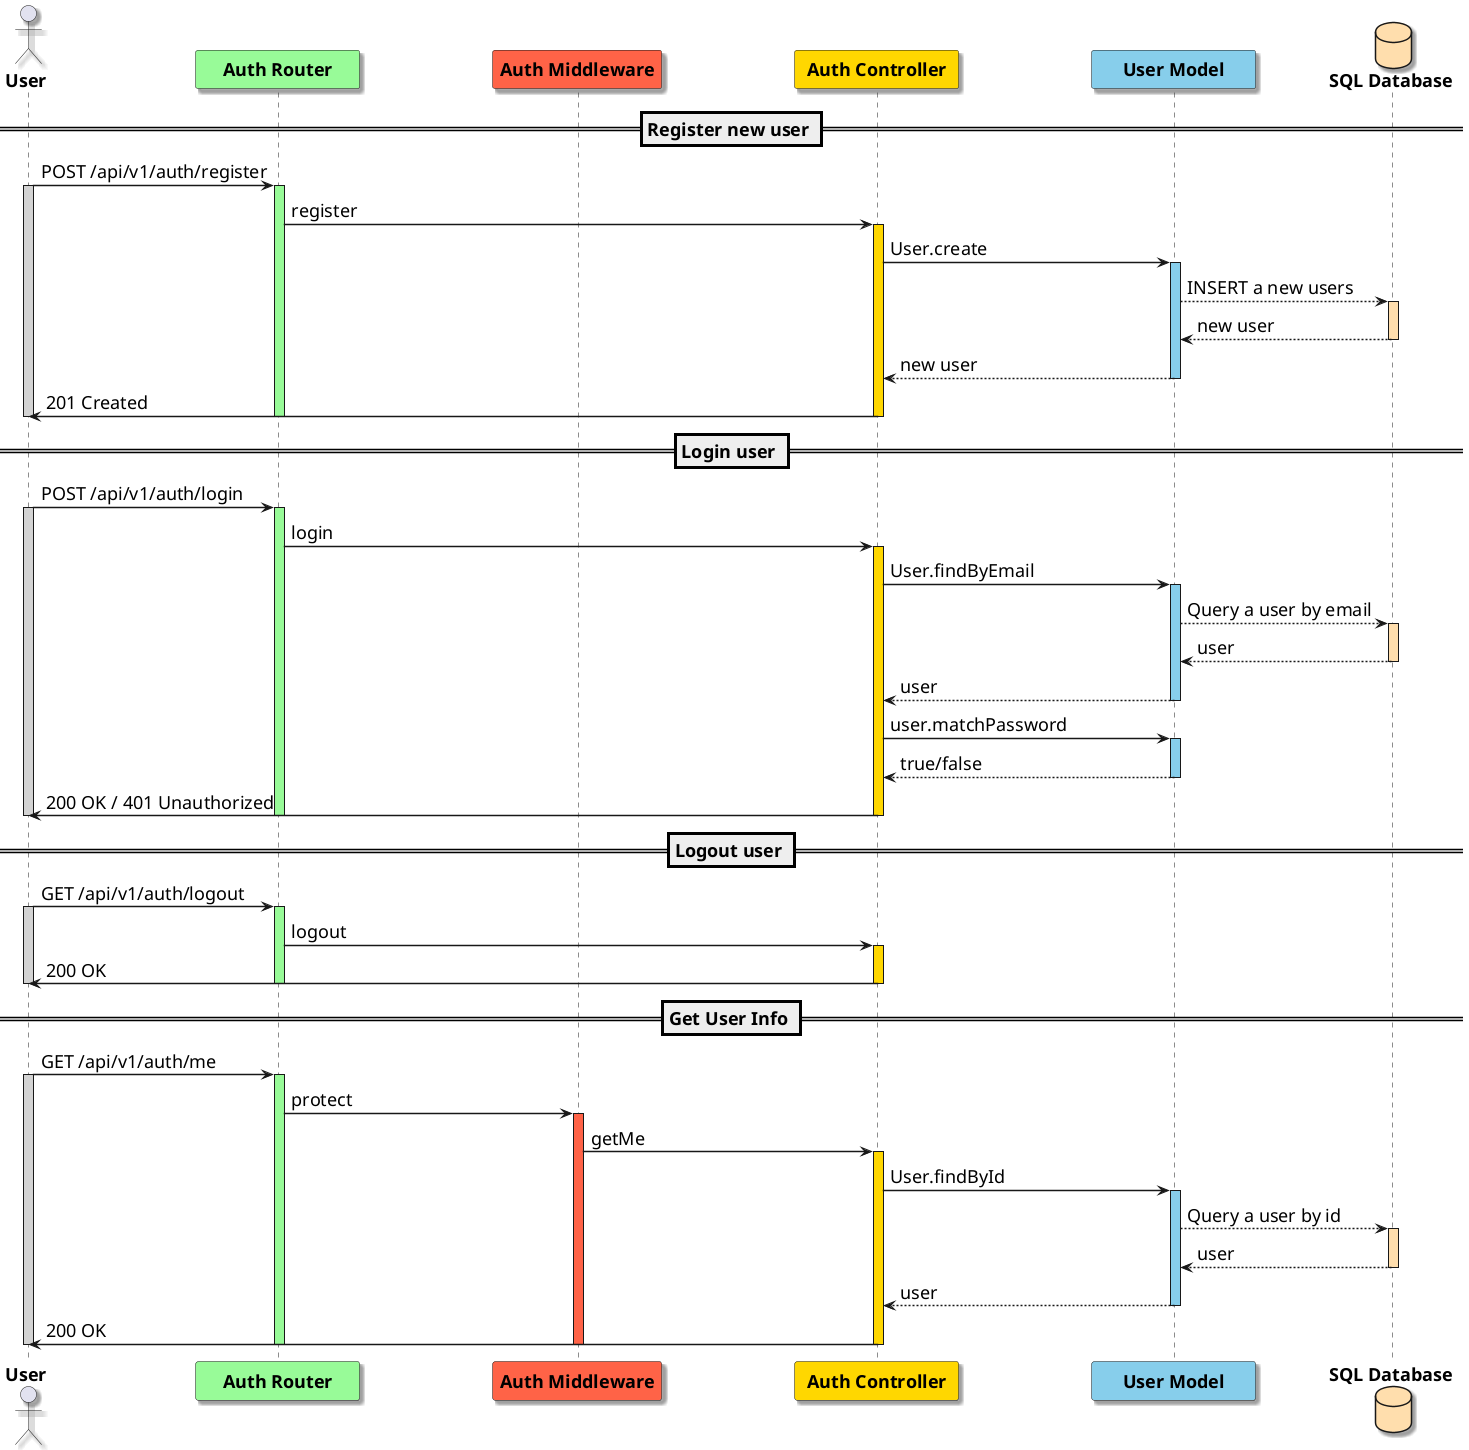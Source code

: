 @startuml sequenceAuth

skinparam {
    defaultFontName Source Code Pro
    defaultFontSize 18
    shadowing true
    componentStyle uml2
    MinClassWidth 150
    ParticipantPadding 60
    ArrowThickness 1.5
    SequenceDividerBorderThickness 3
}

actor "**User**" as User
participant "**Auth Router**" as AR     #98FB98
participant "**Auth Middleware**" as AM #FF6347
participant "**Auth Controller**" as AC #FFD700
participant "**User Model**" as UM      #87CEEB
database "**SQL Database**" as DB       #FFDEAD

skinparam shadowing false

== Register new user ==

User -> AR: POST /api/v1/auth/register
activate User                           #D3D3D3
activate AR                             #98FB98
AR -> AC: register
activate AC                             #FFD700
AC -> UM: User.create
activate UM                             #87CEEB
UM --> DB: INSERT a new users 
activate DB                             #FFDEAD
DB --> UM: new user
deactivate DB
UM --> AC: new user
deactivate UM
AC -> User: 201 Created
deactivate AC
deactivate AR
deactivate User

== Login user ==

User -> AR: POST /api/v1/auth/login
activate User                           #D3D3D3
activate AR                             #98FB98
AR -> AC: login
activate AC                             #FFD700
AC -> UM: User.findByEmail
activate UM                             #87CEEB
UM --> DB: Query a user by email
activate DB                             #FFDEAD
DB --> UM: user
deactivate DB
UM --> AC: user
deactivate UM
AC -> UM: user.matchPassword
activate UM                             #87CEEB
UM --> AC: true/false
deactivate UM
AC -> User: 200 OK / 401 Unauthorized
deactivate AC
deactivate AR
deactivate User

== Logout user ==

User -> AR: GET /api/v1/auth/logout
activate User                           #D3D3D3
activate AR                             #98FB98
AR -> AC: logout
activate AC                             #FFD700
AC -> User: 200 OK
deactivate AC
deactivate AR
deactivate User

== Get User Info ==

User -> AR: GET /api/v1/auth/me
activate User                           #D3D3D3
activate AR                             #98FB98
AR -> AM: protect
activate AM                             #FF6347
AM -> AC: getMe
activate AC                             #FFD700
AC -> UM: User.findById
activate UM                             #87CEEB
UM --> DB: Query a user by id
activate DB                             #FFDEAD
DB --> UM: user
deactivate DB
UM --> AC: user
deactivate UM
AC -> User: 200 OK
deactivate AC
deactivate AM
deactivate AR
deactivate User

@enduml